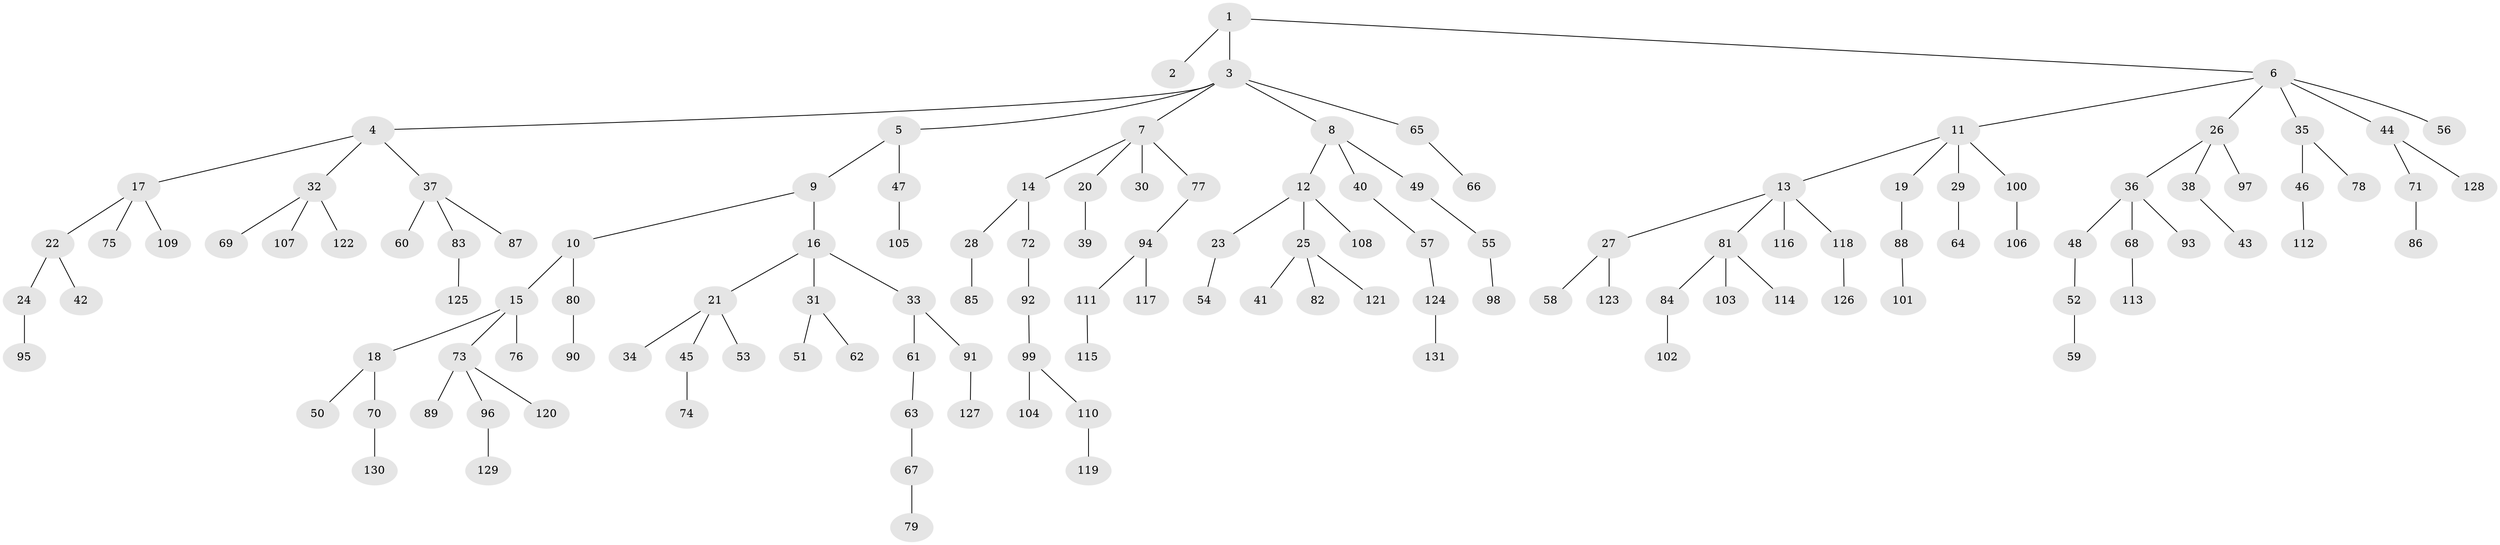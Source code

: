 // coarse degree distribution, {2: 0.25757575757575757, 8: 0.015151515151515152, 4: 0.06060606060606061, 3: 0.15151515151515152, 5: 0.030303030303030304, 1: 0.48484848484848486}
// Generated by graph-tools (version 1.1) at 2025/37/03/04/25 23:37:28]
// undirected, 131 vertices, 130 edges
graph export_dot {
  node [color=gray90,style=filled];
  1;
  2;
  3;
  4;
  5;
  6;
  7;
  8;
  9;
  10;
  11;
  12;
  13;
  14;
  15;
  16;
  17;
  18;
  19;
  20;
  21;
  22;
  23;
  24;
  25;
  26;
  27;
  28;
  29;
  30;
  31;
  32;
  33;
  34;
  35;
  36;
  37;
  38;
  39;
  40;
  41;
  42;
  43;
  44;
  45;
  46;
  47;
  48;
  49;
  50;
  51;
  52;
  53;
  54;
  55;
  56;
  57;
  58;
  59;
  60;
  61;
  62;
  63;
  64;
  65;
  66;
  67;
  68;
  69;
  70;
  71;
  72;
  73;
  74;
  75;
  76;
  77;
  78;
  79;
  80;
  81;
  82;
  83;
  84;
  85;
  86;
  87;
  88;
  89;
  90;
  91;
  92;
  93;
  94;
  95;
  96;
  97;
  98;
  99;
  100;
  101;
  102;
  103;
  104;
  105;
  106;
  107;
  108;
  109;
  110;
  111;
  112;
  113;
  114;
  115;
  116;
  117;
  118;
  119;
  120;
  121;
  122;
  123;
  124;
  125;
  126;
  127;
  128;
  129;
  130;
  131;
  1 -- 2;
  1 -- 3;
  1 -- 6;
  3 -- 4;
  3 -- 5;
  3 -- 7;
  3 -- 8;
  3 -- 65;
  4 -- 17;
  4 -- 32;
  4 -- 37;
  5 -- 9;
  5 -- 47;
  6 -- 11;
  6 -- 26;
  6 -- 35;
  6 -- 44;
  6 -- 56;
  7 -- 14;
  7 -- 20;
  7 -- 30;
  7 -- 77;
  8 -- 12;
  8 -- 40;
  8 -- 49;
  9 -- 10;
  9 -- 16;
  10 -- 15;
  10 -- 80;
  11 -- 13;
  11 -- 19;
  11 -- 29;
  11 -- 100;
  12 -- 23;
  12 -- 25;
  12 -- 108;
  13 -- 27;
  13 -- 81;
  13 -- 116;
  13 -- 118;
  14 -- 28;
  14 -- 72;
  15 -- 18;
  15 -- 73;
  15 -- 76;
  16 -- 21;
  16 -- 31;
  16 -- 33;
  17 -- 22;
  17 -- 75;
  17 -- 109;
  18 -- 50;
  18 -- 70;
  19 -- 88;
  20 -- 39;
  21 -- 34;
  21 -- 45;
  21 -- 53;
  22 -- 24;
  22 -- 42;
  23 -- 54;
  24 -- 95;
  25 -- 41;
  25 -- 82;
  25 -- 121;
  26 -- 36;
  26 -- 38;
  26 -- 97;
  27 -- 58;
  27 -- 123;
  28 -- 85;
  29 -- 64;
  31 -- 51;
  31 -- 62;
  32 -- 69;
  32 -- 107;
  32 -- 122;
  33 -- 61;
  33 -- 91;
  35 -- 46;
  35 -- 78;
  36 -- 48;
  36 -- 68;
  36 -- 93;
  37 -- 60;
  37 -- 83;
  37 -- 87;
  38 -- 43;
  40 -- 57;
  44 -- 71;
  44 -- 128;
  45 -- 74;
  46 -- 112;
  47 -- 105;
  48 -- 52;
  49 -- 55;
  52 -- 59;
  55 -- 98;
  57 -- 124;
  61 -- 63;
  63 -- 67;
  65 -- 66;
  67 -- 79;
  68 -- 113;
  70 -- 130;
  71 -- 86;
  72 -- 92;
  73 -- 89;
  73 -- 96;
  73 -- 120;
  77 -- 94;
  80 -- 90;
  81 -- 84;
  81 -- 103;
  81 -- 114;
  83 -- 125;
  84 -- 102;
  88 -- 101;
  91 -- 127;
  92 -- 99;
  94 -- 111;
  94 -- 117;
  96 -- 129;
  99 -- 104;
  99 -- 110;
  100 -- 106;
  110 -- 119;
  111 -- 115;
  118 -- 126;
  124 -- 131;
}
